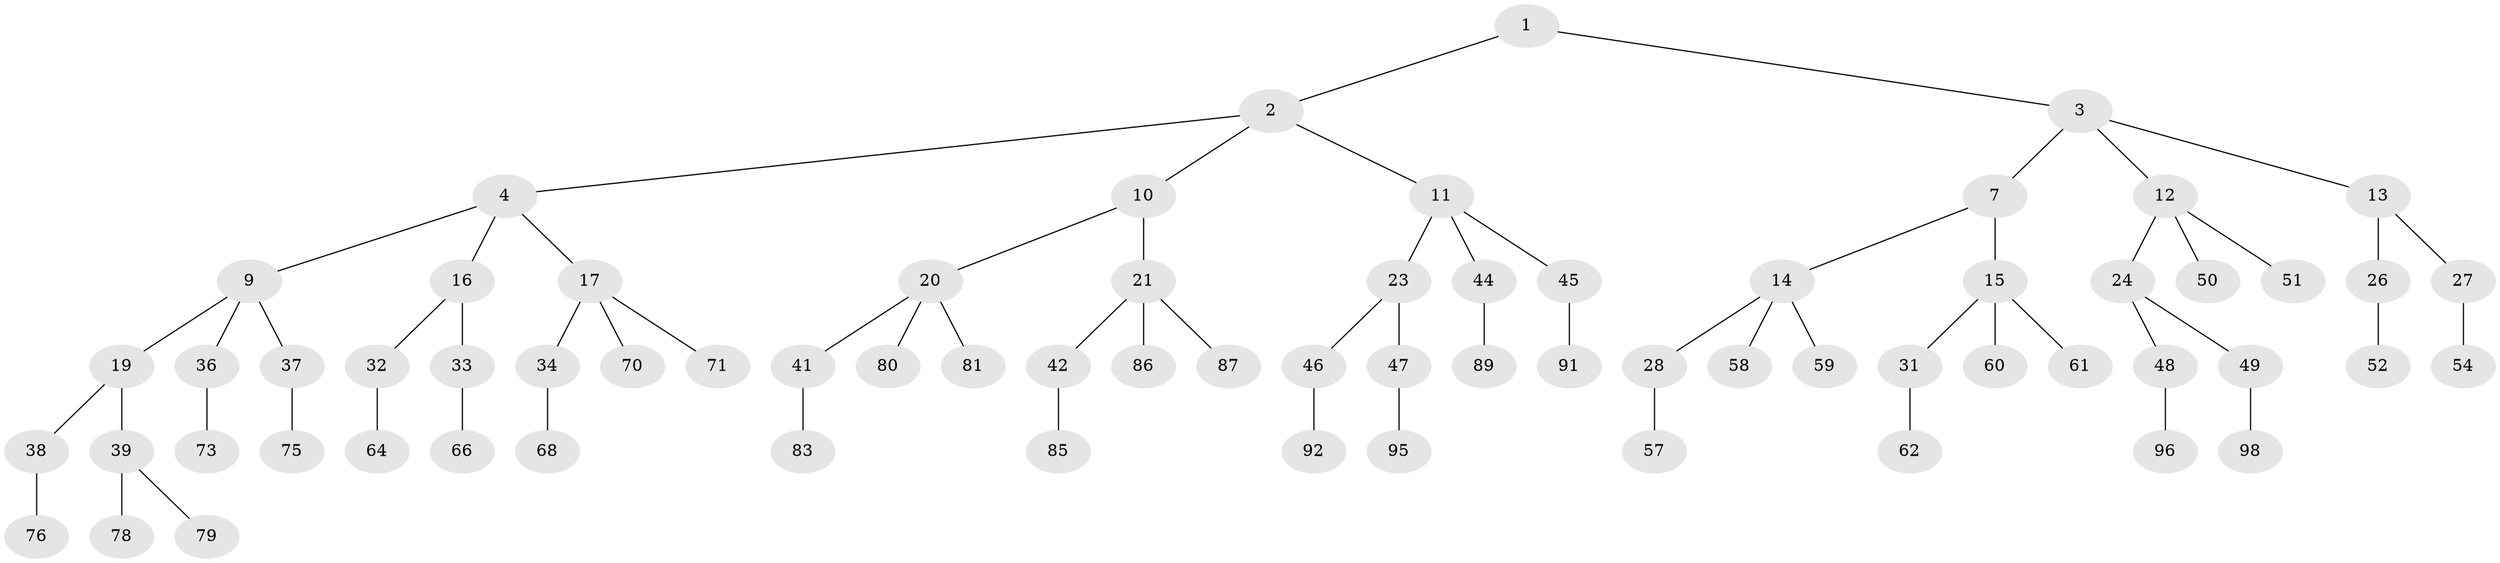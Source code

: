 // original degree distribution, {2: 0.02, 3: 0.48, 1: 0.5}
// Generated by graph-tools (version 1.1) at 2025/11/02/21/25 10:11:10]
// undirected, 70 vertices, 69 edges
graph export_dot {
graph [start="1"]
  node [color=gray90,style=filled];
  1;
  2 [latent=1,super="+5"];
  3 [latent=1,super="+6"];
  4 [latent=0.5,super="+8"];
  7 [latent=0.5];
  9 [latent=0.333333,super="+18"];
  10 [latent=0.333333];
  11 [latent=0.333333,super="+22"];
  12 [latent=0.333333,super="+25"];
  13 [latent=0.333333];
  14 [latent=0.333333,super="+29"];
  15 [latent=0.333333,super="+30"];
  16 [latent=0.25];
  17 [latent=0.25,super="+35"];
  19 [latent=0.25];
  20 [latent=0.25,super="+40"];
  21 [latent=0.25,super="+43"];
  23 [latent=0.25];
  24 [latent=0.25];
  26 [latent=0.25,super="+53"];
  27 [latent=0.25,super="+55"];
  28 [latent=0.25,super="+56"];
  31 [latent=0.25,super="+63"];
  32 [latent=0.2,super="+65"];
  33 [latent=0.2,super="+67"];
  34 [latent=0.2,super="+69"];
  36 [latent=0.2,super="+72"];
  37 [latent=0.2,super="+74"];
  38 [latent=0.2,super="+77"];
  39 [latent=0.2];
  41 [latent=0.2,super="+82"];
  42 [latent=0.2,super="+84"];
  44 [latent=0.2,super="+88"];
  45 [latent=0.2,super="+90"];
  46 [latent=0.2,super="+93"];
  47 [latent=0.2,super="+94"];
  48 [latent=0.2,super="+97"];
  49 [latent=0.2,super="+99"];
  50 [latent=0.2,super="+100"];
  51 [latent=0.2];
  52 [latent=0.2];
  54 [latent=0.2];
  57 [latent=0.2];
  58 [latent=0.2];
  59 [latent=0.2];
  60 [latent=0.2];
  61 [latent=0.2];
  62 [latent=0.2];
  64 [latent=0.166667];
  66 [latent=0.166667];
  68 [latent=0.166667];
  70 [latent=0.166667];
  71 [latent=0.166667];
  73 [latent=0.166667];
  75 [latent=0.166667];
  76 [latent=0.166667];
  78 [latent=0.166667];
  79 [latent=0.166667];
  80 [latent=0.166667];
  81 [latent=0.166667];
  83 [latent=0.166667];
  85 [latent=0.166667];
  86 [latent=0.166667];
  87 [latent=0.166667];
  89 [latent=0.166667];
  91 [latent=0.166667];
  92 [latent=0.166667];
  95 [latent=0.166667];
  96 [latent=0.166667];
  98 [latent=0.166667];
  1 -- 2;
  1 -- 3;
  2 -- 4;
  2 -- 11;
  2 -- 10;
  3 -- 7;
  3 -- 12;
  3 -- 13;
  4 -- 9;
  4 -- 16;
  4 -- 17;
  7 -- 14;
  7 -- 15;
  9 -- 19;
  9 -- 36;
  9 -- 37;
  10 -- 20;
  10 -- 21;
  11 -- 23;
  11 -- 44;
  11 -- 45;
  12 -- 24;
  12 -- 50;
  12 -- 51;
  13 -- 26;
  13 -- 27;
  14 -- 28;
  14 -- 58;
  14 -- 59;
  15 -- 31;
  15 -- 60;
  15 -- 61;
  16 -- 32;
  16 -- 33;
  17 -- 34;
  17 -- 70;
  17 -- 71;
  19 -- 38;
  19 -- 39;
  20 -- 41;
  20 -- 80;
  20 -- 81;
  21 -- 42;
  21 -- 86;
  21 -- 87;
  23 -- 46;
  23 -- 47;
  24 -- 48;
  24 -- 49;
  26 -- 52;
  27 -- 54;
  28 -- 57;
  31 -- 62;
  32 -- 64;
  33 -- 66;
  34 -- 68;
  36 -- 73;
  37 -- 75;
  38 -- 76;
  39 -- 78;
  39 -- 79;
  41 -- 83;
  42 -- 85;
  44 -- 89;
  45 -- 91;
  46 -- 92;
  47 -- 95;
  48 -- 96;
  49 -- 98;
}
